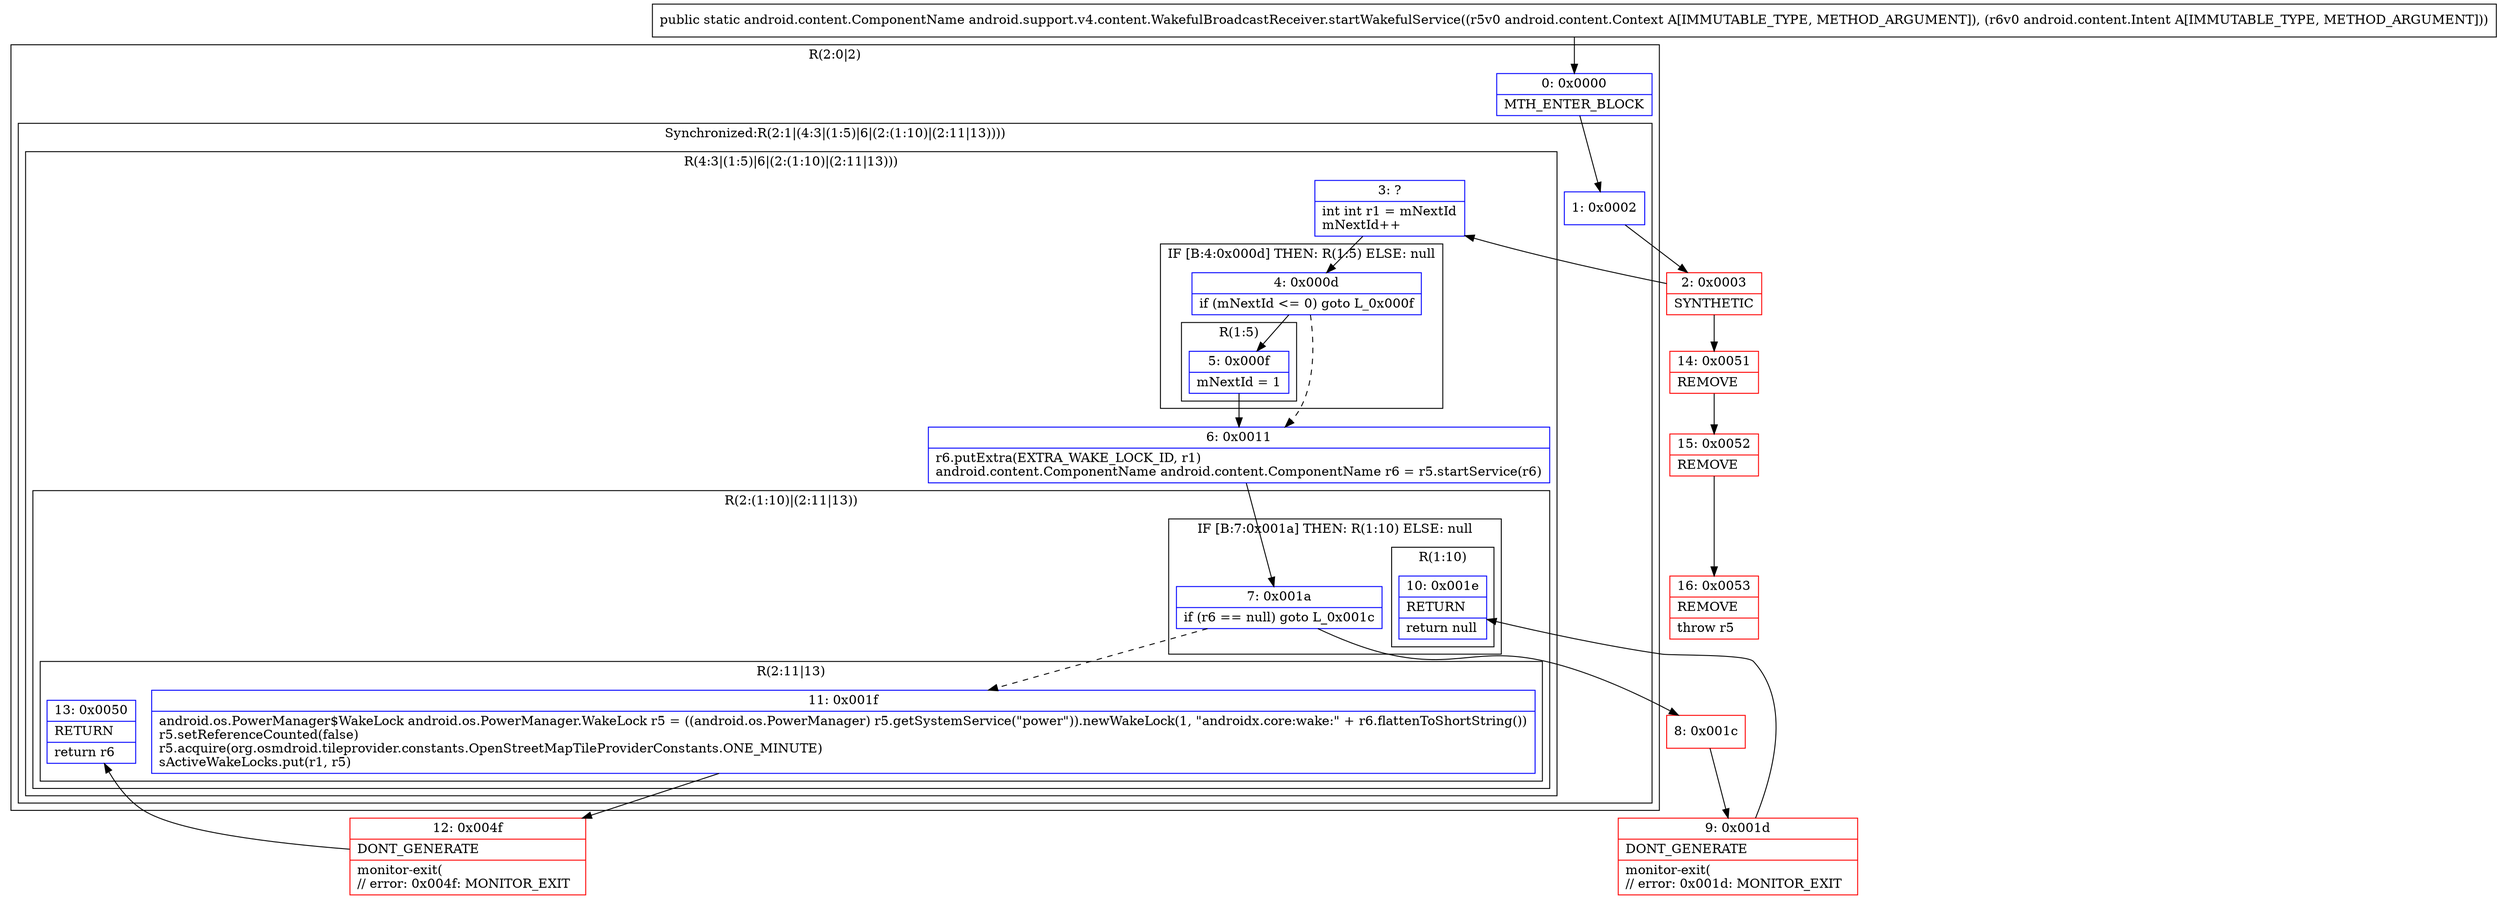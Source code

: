 digraph "CFG forandroid.support.v4.content.WakefulBroadcastReceiver.startWakefulService(Landroid\/content\/Context;Landroid\/content\/Intent;)Landroid\/content\/ComponentName;" {
subgraph cluster_Region_1676762056 {
label = "R(2:0|2)";
node [shape=record,color=blue];
Node_0 [shape=record,label="{0\:\ 0x0000|MTH_ENTER_BLOCK\l}"];
subgraph cluster_SynchronizedRegion_1177259591 {
label = "Synchronized:R(2:1|(4:3|(1:5)|6|(2:(1:10)|(2:11|13))))";
node [shape=record,color=blue];
Node_1 [shape=record,label="{1\:\ 0x0002}"];
subgraph cluster_Region_958159828 {
label = "R(4:3|(1:5)|6|(2:(1:10)|(2:11|13)))";
node [shape=record,color=blue];
Node_3 [shape=record,label="{3\:\ ?|int int r1 = mNextId\lmNextId++\l}"];
subgraph cluster_IfRegion_312811318 {
label = "IF [B:4:0x000d] THEN: R(1:5) ELSE: null";
node [shape=record,color=blue];
Node_4 [shape=record,label="{4\:\ 0x000d|if (mNextId \<= 0) goto L_0x000f\l}"];
subgraph cluster_Region_2012109896 {
label = "R(1:5)";
node [shape=record,color=blue];
Node_5 [shape=record,label="{5\:\ 0x000f|mNextId = 1\l}"];
}
}
Node_6 [shape=record,label="{6\:\ 0x0011|r6.putExtra(EXTRA_WAKE_LOCK_ID, r1)\landroid.content.ComponentName android.content.ComponentName r6 = r5.startService(r6)\l}"];
subgraph cluster_Region_505964134 {
label = "R(2:(1:10)|(2:11|13))";
node [shape=record,color=blue];
subgraph cluster_IfRegion_459512555 {
label = "IF [B:7:0x001a] THEN: R(1:10) ELSE: null";
node [shape=record,color=blue];
Node_7 [shape=record,label="{7\:\ 0x001a|if (r6 == null) goto L_0x001c\l}"];
subgraph cluster_Region_82549330 {
label = "R(1:10)";
node [shape=record,color=blue];
Node_10 [shape=record,label="{10\:\ 0x001e|RETURN\l|return null\l}"];
}
}
subgraph cluster_Region_986721073 {
label = "R(2:11|13)";
node [shape=record,color=blue];
Node_11 [shape=record,label="{11\:\ 0x001f|android.os.PowerManager$WakeLock android.os.PowerManager.WakeLock r5 = ((android.os.PowerManager) r5.getSystemService(\"power\")).newWakeLock(1, \"androidx.core:wake:\" + r6.flattenToShortString())\lr5.setReferenceCounted(false)\lr5.acquire(org.osmdroid.tileprovider.constants.OpenStreetMapTileProviderConstants.ONE_MINUTE)\lsActiveWakeLocks.put(r1, r5)\l}"];
Node_13 [shape=record,label="{13\:\ 0x0050|RETURN\l|return r6\l}"];
}
}
}
}
}
Node_2 [shape=record,color=red,label="{2\:\ 0x0003|SYNTHETIC\l}"];
Node_8 [shape=record,color=red,label="{8\:\ 0x001c}"];
Node_9 [shape=record,color=red,label="{9\:\ 0x001d|DONT_GENERATE\l|monitor\-exit(\l\/\/ error: 0x001d: MONITOR_EXIT  \l}"];
Node_12 [shape=record,color=red,label="{12\:\ 0x004f|DONT_GENERATE\l|monitor\-exit(\l\/\/ error: 0x004f: MONITOR_EXIT  \l}"];
Node_14 [shape=record,color=red,label="{14\:\ 0x0051|REMOVE\l}"];
Node_15 [shape=record,color=red,label="{15\:\ 0x0052|REMOVE\l}"];
Node_16 [shape=record,color=red,label="{16\:\ 0x0053|REMOVE\l|throw r5\l}"];
MethodNode[shape=record,label="{public static android.content.ComponentName android.support.v4.content.WakefulBroadcastReceiver.startWakefulService((r5v0 android.content.Context A[IMMUTABLE_TYPE, METHOD_ARGUMENT]), (r6v0 android.content.Intent A[IMMUTABLE_TYPE, METHOD_ARGUMENT])) }"];
MethodNode -> Node_0;
Node_0 -> Node_1;
Node_1 -> Node_2;
Node_3 -> Node_4;
Node_4 -> Node_5;
Node_4 -> Node_6[style=dashed];
Node_5 -> Node_6;
Node_6 -> Node_7;
Node_7 -> Node_8;
Node_7 -> Node_11[style=dashed];
Node_11 -> Node_12;
Node_2 -> Node_3;
Node_2 -> Node_14;
Node_8 -> Node_9;
Node_9 -> Node_10;
Node_12 -> Node_13;
Node_14 -> Node_15;
Node_15 -> Node_16;
}

